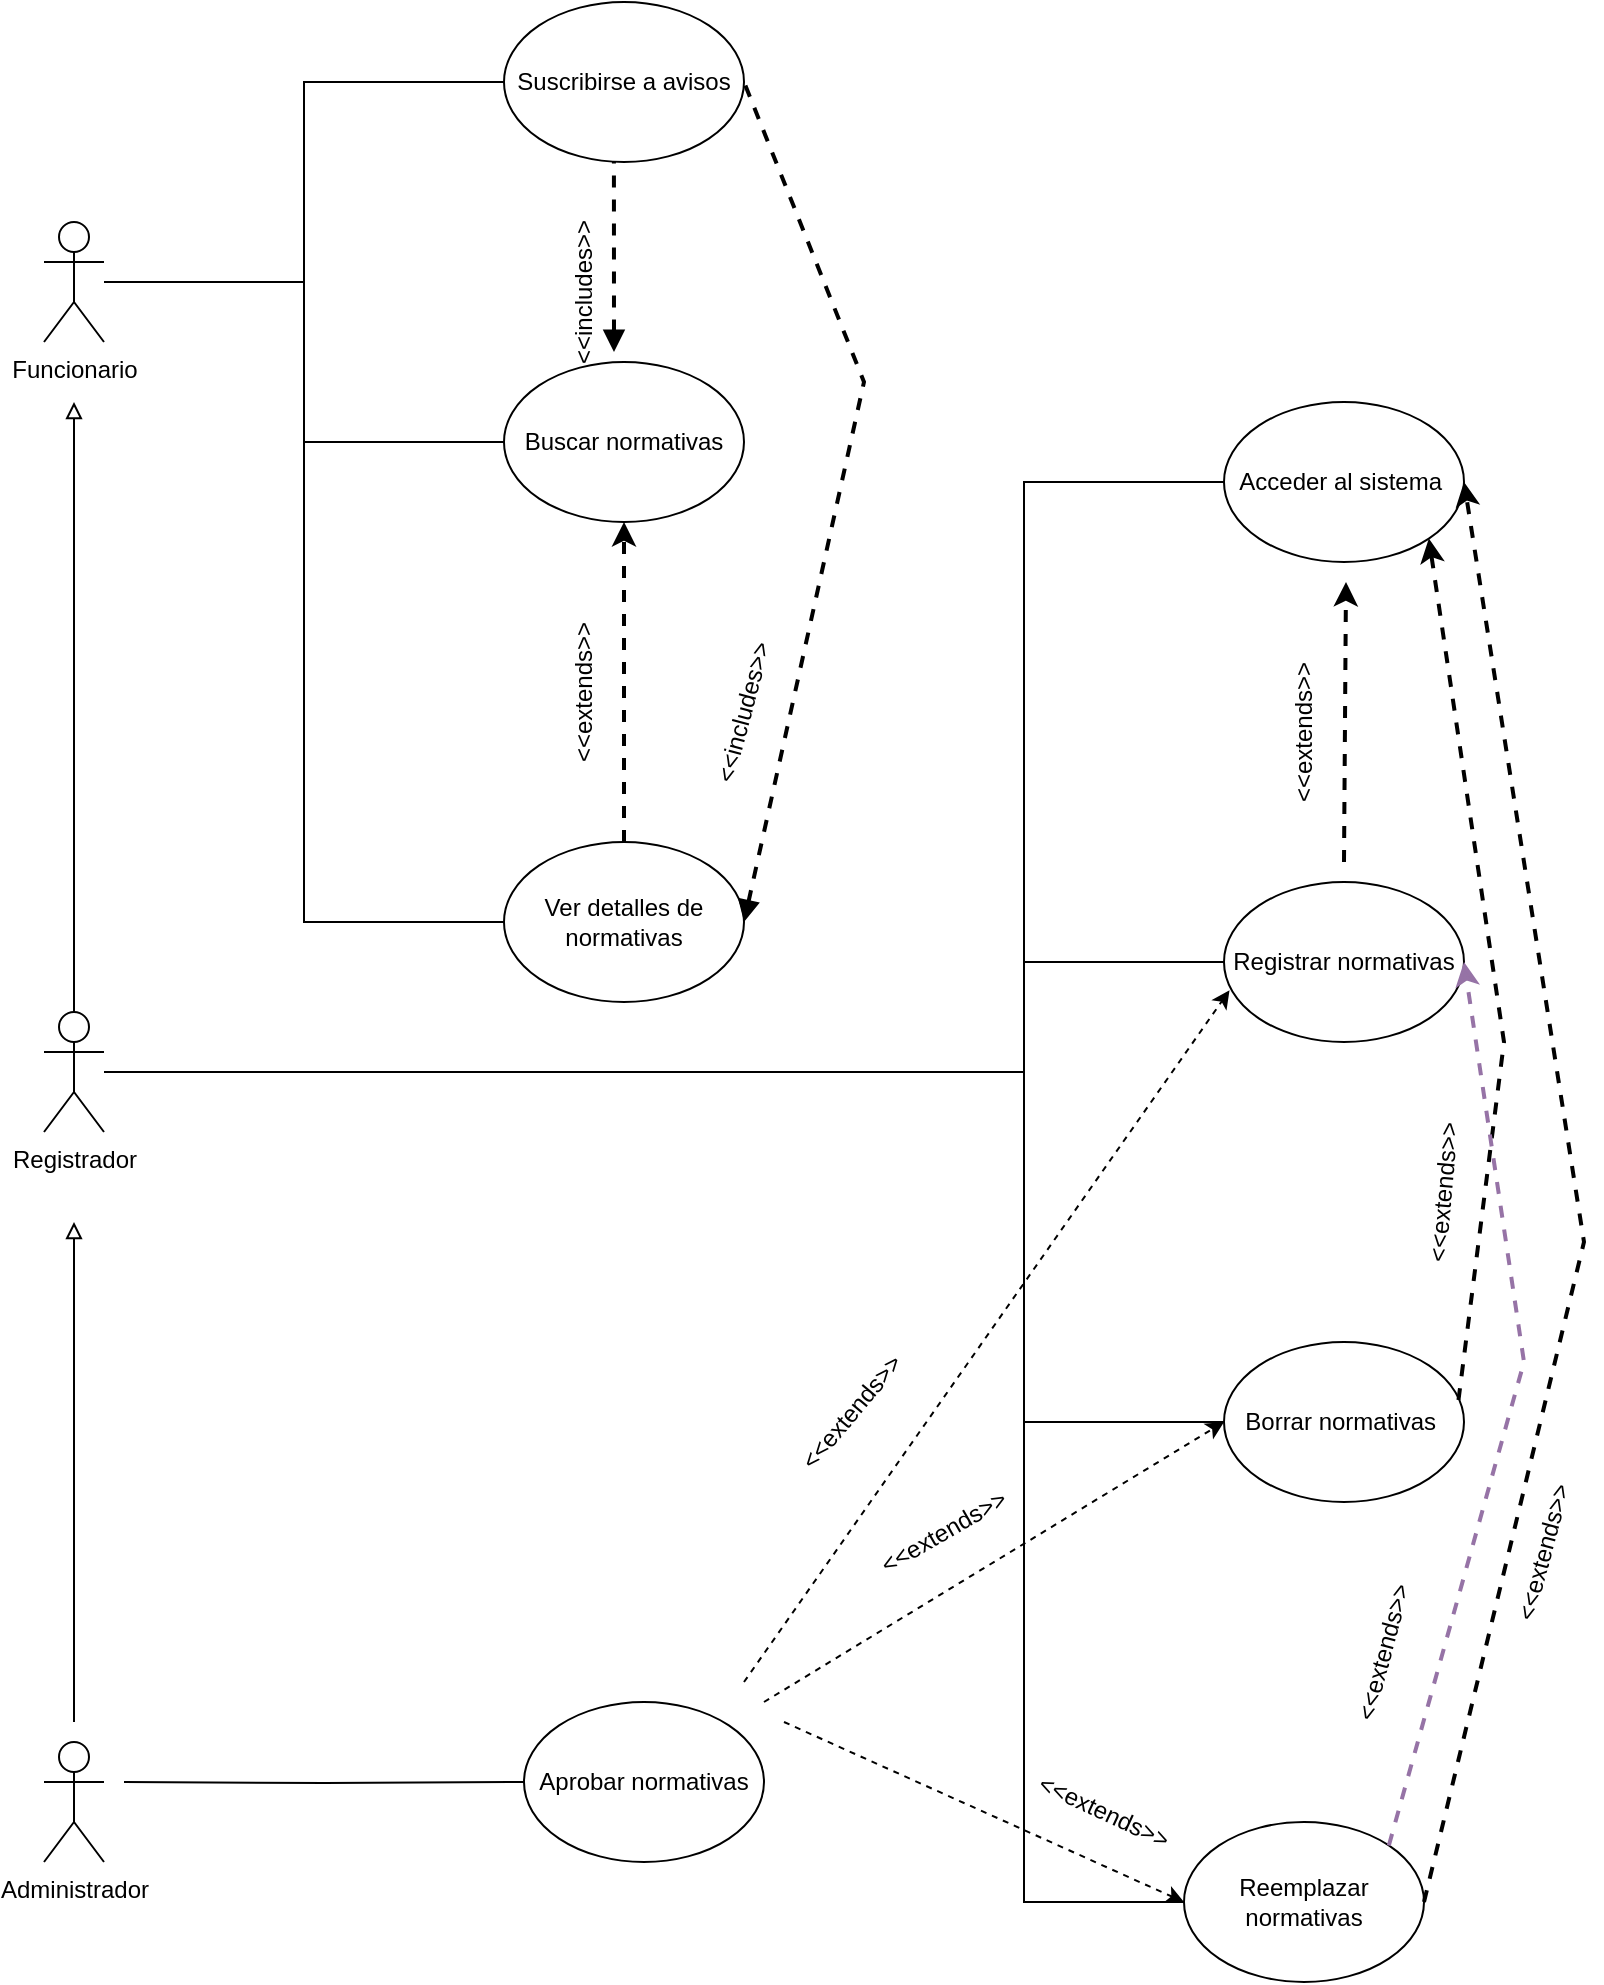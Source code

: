 <mxfile version="21.1.2" type="device">
  <diagram name="Página-1" id="UJ628VPbTN7eZQx_fbe-">
    <mxGraphModel dx="1219" dy="722" grid="1" gridSize="10" guides="1" tooltips="1" connect="1" arrows="1" fold="1" page="1" pageScale="1" pageWidth="827" pageHeight="1169" math="0" shadow="0">
      <root>
        <mxCell id="0" />
        <mxCell id="1" parent="0" />
        <mxCell id="f3744IkhgrVWTFDbGfGY-10" style="edgeStyle=orthogonalEdgeStyle;rounded=0;orthogonalLoop=1;jettySize=auto;html=1;endArrow=block;endFill=0;" parent="1" edge="1">
          <mxGeometry relative="1" as="geometry">
            <mxPoint x="55" y="630" as="targetPoint" />
            <mxPoint x="55" y="880" as="sourcePoint" />
          </mxGeometry>
        </mxCell>
        <mxCell id="f3744IkhgrVWTFDbGfGY-26" style="edgeStyle=orthogonalEdgeStyle;rounded=0;orthogonalLoop=1;jettySize=auto;html=1;entryX=0;entryY=0.5;entryDx=0;entryDy=0;endArrow=none;endFill=0;" parent="1" target="f3744IkhgrVWTFDbGfGY-25" edge="1">
          <mxGeometry relative="1" as="geometry">
            <mxPoint x="80" y="910" as="sourcePoint" />
          </mxGeometry>
        </mxCell>
        <mxCell id="f3744IkhgrVWTFDbGfGY-1" value="Funcionario" style="shape=umlActor;verticalLabelPosition=bottom;verticalAlign=top;html=1;outlineConnect=0;" parent="1" vertex="1">
          <mxGeometry x="40" y="130" width="30" height="60" as="geometry" />
        </mxCell>
        <mxCell id="f3744IkhgrVWTFDbGfGY-9" style="edgeStyle=orthogonalEdgeStyle;rounded=0;orthogonalLoop=1;jettySize=auto;html=1;endArrow=block;endFill=0;" parent="1" source="f3744IkhgrVWTFDbGfGY-2" edge="1">
          <mxGeometry relative="1" as="geometry">
            <mxPoint x="55" y="220" as="targetPoint" />
          </mxGeometry>
        </mxCell>
        <mxCell id="f3744IkhgrVWTFDbGfGY-21" style="edgeStyle=orthogonalEdgeStyle;rounded=0;orthogonalLoop=1;jettySize=auto;html=1;entryX=0;entryY=0.5;entryDx=0;entryDy=0;endArrow=none;endFill=0;" parent="1" source="f3744IkhgrVWTFDbGfGY-2" target="f3744IkhgrVWTFDbGfGY-20" edge="1">
          <mxGeometry relative="1" as="geometry">
            <Array as="points">
              <mxPoint x="530" y="555" />
              <mxPoint x="530" y="970" />
            </Array>
          </mxGeometry>
        </mxCell>
        <mxCell id="f3744IkhgrVWTFDbGfGY-22" style="edgeStyle=orthogonalEdgeStyle;rounded=0;orthogonalLoop=1;jettySize=auto;html=1;entryX=0;entryY=0.5;entryDx=0;entryDy=0;endArrow=none;endFill=0;" parent="1" source="f3744IkhgrVWTFDbGfGY-2" target="f3744IkhgrVWTFDbGfGY-19" edge="1">
          <mxGeometry relative="1" as="geometry">
            <Array as="points">
              <mxPoint x="530" y="555" />
              <mxPoint x="530" y="730" />
            </Array>
          </mxGeometry>
        </mxCell>
        <mxCell id="f3744IkhgrVWTFDbGfGY-23" style="edgeStyle=orthogonalEdgeStyle;rounded=0;orthogonalLoop=1;jettySize=auto;html=1;entryX=0;entryY=0.5;entryDx=0;entryDy=0;endArrow=none;endFill=0;" parent="1" source="f3744IkhgrVWTFDbGfGY-2" target="f3744IkhgrVWTFDbGfGY-18" edge="1">
          <mxGeometry relative="1" as="geometry">
            <Array as="points">
              <mxPoint x="530" y="555" />
              <mxPoint x="530" y="500" />
            </Array>
          </mxGeometry>
        </mxCell>
        <mxCell id="f3744IkhgrVWTFDbGfGY-24" style="edgeStyle=orthogonalEdgeStyle;rounded=0;orthogonalLoop=1;jettySize=auto;html=1;entryX=0;entryY=0.5;entryDx=0;entryDy=0;endArrow=none;endFill=0;" parent="1" source="f3744IkhgrVWTFDbGfGY-2" target="f3744IkhgrVWTFDbGfGY-17" edge="1">
          <mxGeometry relative="1" as="geometry">
            <Array as="points">
              <mxPoint x="530" y="555" />
              <mxPoint x="530" y="260" />
            </Array>
          </mxGeometry>
        </mxCell>
        <mxCell id="f3744IkhgrVWTFDbGfGY-2" value="Registrador" style="shape=umlActor;verticalLabelPosition=bottom;verticalAlign=top;html=1;outlineConnect=0;" parent="1" vertex="1">
          <mxGeometry x="40" y="525" width="30" height="60" as="geometry" />
        </mxCell>
        <mxCell id="f3744IkhgrVWTFDbGfGY-14" style="edgeStyle=orthogonalEdgeStyle;rounded=0;orthogonalLoop=1;jettySize=auto;html=1;entryX=0;entryY=0.5;entryDx=0;entryDy=0;endArrow=none;endFill=0;" parent="1" source="f3744IkhgrVWTFDbGfGY-1" target="f3744IkhgrVWTFDbGfGY-13" edge="1">
          <mxGeometry relative="1" as="geometry">
            <mxPoint x="90" y="160" as="sourcePoint" />
          </mxGeometry>
        </mxCell>
        <mxCell id="f3744IkhgrVWTFDbGfGY-15" style="edgeStyle=orthogonalEdgeStyle;rounded=0;orthogonalLoop=1;jettySize=auto;html=1;entryX=0;entryY=0.5;entryDx=0;entryDy=0;endArrow=none;endFill=0;" parent="1" source="f3744IkhgrVWTFDbGfGY-1" target="f3744IkhgrVWTFDbGfGY-12" edge="1">
          <mxGeometry relative="1" as="geometry">
            <mxPoint x="90" y="140" as="sourcePoint" />
          </mxGeometry>
        </mxCell>
        <mxCell id="f3744IkhgrVWTFDbGfGY-16" style="edgeStyle=orthogonalEdgeStyle;rounded=0;orthogonalLoop=1;jettySize=auto;html=1;entryX=0;entryY=0.5;entryDx=0;entryDy=0;endArrow=none;endFill=0;" parent="1" source="f3744IkhgrVWTFDbGfGY-1" target="f3744IkhgrVWTFDbGfGY-11" edge="1">
          <mxGeometry relative="1" as="geometry">
            <mxPoint x="80" y="170" as="sourcePoint" />
          </mxGeometry>
        </mxCell>
        <mxCell id="f3744IkhgrVWTFDbGfGY-3" value="Administrador" style="shape=umlActor;verticalLabelPosition=bottom;verticalAlign=top;html=1;outlineConnect=0;" parent="1" vertex="1">
          <mxGeometry x="40" y="890" width="30" height="60" as="geometry" />
        </mxCell>
        <mxCell id="f3744IkhgrVWTFDbGfGY-11" value="Suscribirse a avisos" style="ellipse;whiteSpace=wrap;html=1;" parent="1" vertex="1">
          <mxGeometry x="270" y="20" width="120" height="80" as="geometry" />
        </mxCell>
        <mxCell id="f3744IkhgrVWTFDbGfGY-12" value="Buscar normativas" style="ellipse;whiteSpace=wrap;html=1;" parent="1" vertex="1">
          <mxGeometry x="270" y="200" width="120" height="80" as="geometry" />
        </mxCell>
        <mxCell id="f3744IkhgrVWTFDbGfGY-13" value="Ver detalles de normativas" style="ellipse;whiteSpace=wrap;html=1;" parent="1" vertex="1">
          <mxGeometry x="270" y="440" width="120" height="80" as="geometry" />
        </mxCell>
        <mxCell id="f3744IkhgrVWTFDbGfGY-17" value="Acceder al sistema&amp;nbsp;" style="ellipse;whiteSpace=wrap;html=1;" parent="1" vertex="1">
          <mxGeometry x="630" y="220" width="120" height="80" as="geometry" />
        </mxCell>
        <mxCell id="f3744IkhgrVWTFDbGfGY-18" value="Registrar normativas" style="ellipse;whiteSpace=wrap;html=1;" parent="1" vertex="1">
          <mxGeometry x="630" y="460" width="120" height="80" as="geometry" />
        </mxCell>
        <mxCell id="f3744IkhgrVWTFDbGfGY-19" value="Borrar normativas&amp;nbsp;" style="ellipse;whiteSpace=wrap;html=1;" parent="1" vertex="1">
          <mxGeometry x="630" y="690" width="120" height="80" as="geometry" />
        </mxCell>
        <mxCell id="f3744IkhgrVWTFDbGfGY-20" value="Reemplazar normativas" style="ellipse;whiteSpace=wrap;html=1;" parent="1" vertex="1">
          <mxGeometry x="610" y="930" width="120" height="80" as="geometry" />
        </mxCell>
        <mxCell id="f3744IkhgrVWTFDbGfGY-25" value="Aprobar normativas" style="ellipse;whiteSpace=wrap;html=1;" parent="1" vertex="1">
          <mxGeometry x="280" y="870" width="120" height="80" as="geometry" />
        </mxCell>
        <mxCell id="UzdnQQtIJjaf5-kMxo9j-1" value="" style="endArrow=classic;dashed=1;html=1;strokeWidth=2;rounded=0;entryX=0.5;entryY=1;entryDx=0;entryDy=0;exitX=0.5;exitY=0;exitDx=0;exitDy=0;endFill=1;startArrow=none;startFill=0;" parent="1" source="f3744IkhgrVWTFDbGfGY-13" target="f3744IkhgrVWTFDbGfGY-12" edge="1">
          <mxGeometry width="50" height="50" relative="1" as="geometry">
            <mxPoint x="340" y="330" as="sourcePoint" />
            <mxPoint x="620" y="150" as="targetPoint" />
          </mxGeometry>
        </mxCell>
        <mxCell id="UzdnQQtIJjaf5-kMxo9j-2" value="&amp;lt;&amp;lt;extends&amp;gt;&amp;gt;" style="text;html=1;strokeColor=none;fillColor=none;align=center;verticalAlign=middle;whiteSpace=wrap;rounded=0;rotation=-90;" parent="1" vertex="1">
          <mxGeometry x="280" y="350" width="60" height="30" as="geometry" />
        </mxCell>
        <mxCell id="UzdnQQtIJjaf5-kMxo9j-3" value="" style="endArrow=classic;dashed=1;html=1;strokeWidth=2;rounded=0;entryX=0.5;entryY=1;entryDx=0;entryDy=0;exitX=0.5;exitY=0;exitDx=0;exitDy=0;endFill=1;startArrow=none;startFill=0;" parent="1" edge="1">
          <mxGeometry width="50" height="50" relative="1" as="geometry">
            <mxPoint x="690" y="450" as="sourcePoint" />
            <mxPoint x="691" y="310" as="targetPoint" />
          </mxGeometry>
        </mxCell>
        <mxCell id="UzdnQQtIJjaf5-kMxo9j-4" value="&amp;lt;&amp;lt;extends&amp;gt;&amp;gt;" style="text;html=1;strokeColor=none;fillColor=none;align=center;verticalAlign=middle;whiteSpace=wrap;rounded=0;rotation=-90;" parent="1" vertex="1">
          <mxGeometry x="640" y="370" width="60" height="30" as="geometry" />
        </mxCell>
        <mxCell id="UzdnQQtIJjaf5-kMxo9j-5" value="" style="endArrow=classic;dashed=1;html=1;strokeWidth=2;rounded=0;entryX=1;entryY=1;entryDx=0;entryDy=0;exitX=0.977;exitY=0.363;exitDx=0;exitDy=0;endFill=1;startArrow=none;startFill=0;exitPerimeter=0;" parent="1" source="f3744IkhgrVWTFDbGfGY-19" target="f3744IkhgrVWTFDbGfGY-17" edge="1">
          <mxGeometry width="50" height="50" relative="1" as="geometry">
            <mxPoint x="690" y="680" as="sourcePoint" />
            <mxPoint x="691" y="540" as="targetPoint" />
            <Array as="points">
              <mxPoint x="770" y="540" />
            </Array>
          </mxGeometry>
        </mxCell>
        <mxCell id="UzdnQQtIJjaf5-kMxo9j-6" value="&amp;lt;&amp;lt;extends&amp;gt;&amp;gt;" style="text;html=1;strokeColor=none;fillColor=none;align=center;verticalAlign=middle;whiteSpace=wrap;rounded=0;rotation=-85;" parent="1" vertex="1">
          <mxGeometry x="710" y="600" width="60" height="30" as="geometry" />
        </mxCell>
        <mxCell id="UzdnQQtIJjaf5-kMxo9j-7" value="" style="endArrow=classic;dashed=1;html=1;strokeWidth=2;rounded=0;entryX=1;entryY=0.5;entryDx=0;entryDy=0;exitX=1;exitY=0.5;exitDx=0;exitDy=0;endFill=1;startArrow=none;startFill=0;" parent="1" source="f3744IkhgrVWTFDbGfGY-20" target="f3744IkhgrVWTFDbGfGY-17" edge="1">
          <mxGeometry width="50" height="50" relative="1" as="geometry">
            <mxPoint x="770" y="950" as="sourcePoint" />
            <mxPoint x="771" y="810" as="targetPoint" />
            <Array as="points">
              <mxPoint x="810" y="640" />
            </Array>
          </mxGeometry>
        </mxCell>
        <mxCell id="UzdnQQtIJjaf5-kMxo9j-8" value="&amp;lt;&amp;lt;extends&amp;gt;&amp;gt;" style="text;html=1;strokeColor=none;fillColor=none;align=center;verticalAlign=middle;whiteSpace=wrap;rounded=0;rotation=-75;" parent="1" vertex="1">
          <mxGeometry x="760" y="780" width="60" height="30" as="geometry" />
        </mxCell>
        <mxCell id="UzdnQQtIJjaf5-kMxo9j-10" value="" style="endArrow=classic;dashed=1;html=1;strokeWidth=2;rounded=0;entryX=1;entryY=0.5;entryDx=0;entryDy=0;exitX=1;exitY=0;exitDx=0;exitDy=0;endFill=1;startArrow=none;startFill=0;fillColor=#e1d5e7;strokeColor=#9673a6;" parent="1" source="f3744IkhgrVWTFDbGfGY-20" target="f3744IkhgrVWTFDbGfGY-18" edge="1">
          <mxGeometry width="50" height="50" relative="1" as="geometry">
            <mxPoint x="670" y="920" as="sourcePoint" />
            <mxPoint x="671" y="780" as="targetPoint" />
            <Array as="points">
              <mxPoint x="780" y="700" />
            </Array>
          </mxGeometry>
        </mxCell>
        <mxCell id="UzdnQQtIJjaf5-kMxo9j-11" value="&amp;lt;&amp;lt;extends&amp;gt;&amp;gt;" style="text;html=1;strokeColor=none;fillColor=none;align=center;verticalAlign=middle;whiteSpace=wrap;rounded=0;rotation=-75;" parent="1" vertex="1">
          <mxGeometry x="680" y="830" width="60" height="30" as="geometry" />
        </mxCell>
        <mxCell id="UzdnQQtIJjaf5-kMxo9j-12" value="" style="endArrow=none;dashed=1;html=1;strokeWidth=2;rounded=0;entryX=1;entryY=0.5;entryDx=0;entryDy=0;exitX=1;exitY=0.5;exitDx=0;exitDy=0;endFill=0;startArrow=block;startFill=1;" parent="1" source="f3744IkhgrVWTFDbGfGY-13" target="f3744IkhgrVWTFDbGfGY-11" edge="1">
          <mxGeometry width="50" height="50" relative="1" as="geometry">
            <mxPoint x="434" y="190" as="sourcePoint" />
            <mxPoint x="435" y="50" as="targetPoint" />
            <Array as="points">
              <mxPoint x="450" y="210" />
            </Array>
          </mxGeometry>
        </mxCell>
        <mxCell id="UzdnQQtIJjaf5-kMxo9j-13" value="&amp;lt;&amp;lt;includes&amp;gt;&amp;gt;" style="text;html=1;strokeColor=none;fillColor=none;align=center;verticalAlign=middle;whiteSpace=wrap;rounded=0;rotation=-75;" parent="1" vertex="1">
          <mxGeometry x="360" y="360" width="60" height="30" as="geometry" />
        </mxCell>
        <mxCell id="UzdnQQtIJjaf5-kMxo9j-14" value="" style="endArrow=none;dashed=1;html=1;strokeWidth=2;rounded=0;exitX=0;exitY=1;exitDx=0;exitDy=0;endFill=0;startArrow=block;startFill=1;entryX=0.458;entryY=1;entryDx=0;entryDy=0;entryPerimeter=0;" parent="1" source="UzdnQQtIJjaf5-kMxo9j-15" target="f3744IkhgrVWTFDbGfGY-11" edge="1">
          <mxGeometry width="50" height="50" relative="1" as="geometry">
            <mxPoint x="330" y="230" as="sourcePoint" />
            <mxPoint x="320" y="100" as="targetPoint" />
          </mxGeometry>
        </mxCell>
        <mxCell id="UzdnQQtIJjaf5-kMxo9j-15" value="&amp;lt;&amp;lt;includes&amp;gt;&amp;gt;" style="text;html=1;strokeColor=none;fillColor=none;align=center;verticalAlign=middle;whiteSpace=wrap;rounded=0;rotation=-90;" parent="1" vertex="1">
          <mxGeometry x="280" y="150" width="60" height="30" as="geometry" />
        </mxCell>
        <mxCell id="UzdnQQtIJjaf5-kMxo9j-16" value="" style="endArrow=classic;dashed=1;html=1;rounded=0;endFill=1;startArrow=none;startFill=0;entryX=0.023;entryY=0.677;entryDx=0;entryDy=0;entryPerimeter=0;" parent="1" target="f3744IkhgrVWTFDbGfGY-18" edge="1">
          <mxGeometry width="50" height="50" relative="1" as="geometry">
            <mxPoint x="390" y="860" as="sourcePoint" />
            <mxPoint x="620" y="530" as="targetPoint" />
          </mxGeometry>
        </mxCell>
        <mxCell id="UzdnQQtIJjaf5-kMxo9j-17" value="" style="endArrow=classic;dashed=1;html=1;rounded=0;endFill=1;startArrow=none;startFill=0;entryX=0;entryY=0.5;entryDx=0;entryDy=0;" parent="1" target="f3744IkhgrVWTFDbGfGY-19" edge="1">
          <mxGeometry width="50" height="50" relative="1" as="geometry">
            <mxPoint x="400" y="870" as="sourcePoint" />
            <mxPoint x="630" y="540" as="targetPoint" />
          </mxGeometry>
        </mxCell>
        <mxCell id="UzdnQQtIJjaf5-kMxo9j-18" value="" style="endArrow=classic;dashed=1;html=1;rounded=0;endFill=1;startArrow=none;startFill=0;entryX=0;entryY=0.5;entryDx=0;entryDy=0;" parent="1" target="f3744IkhgrVWTFDbGfGY-20" edge="1">
          <mxGeometry width="50" height="50" relative="1" as="geometry">
            <mxPoint x="410" y="880" as="sourcePoint" />
            <mxPoint x="640" y="550" as="targetPoint" />
          </mxGeometry>
        </mxCell>
        <mxCell id="UzdnQQtIJjaf5-kMxo9j-19" value="&amp;lt;&amp;lt;extends&amp;gt;&amp;gt;" style="text;html=1;strokeColor=none;fillColor=none;align=center;verticalAlign=middle;whiteSpace=wrap;rounded=0;rotation=-50;" parent="1" vertex="1">
          <mxGeometry x="414" y="710" width="60" height="30" as="geometry" />
        </mxCell>
        <mxCell id="UzdnQQtIJjaf5-kMxo9j-20" value="&amp;lt;&amp;lt;extends&amp;gt;&amp;gt;" style="text;html=1;strokeColor=none;fillColor=none;align=center;verticalAlign=middle;whiteSpace=wrap;rounded=0;rotation=25;" parent="1" vertex="1">
          <mxGeometry x="540" y="910" width="60" height="30" as="geometry" />
        </mxCell>
        <mxCell id="UzdnQQtIJjaf5-kMxo9j-21" value="&amp;lt;&amp;lt;extends&amp;gt;&amp;gt;" style="text;html=1;strokeColor=none;fillColor=none;align=center;verticalAlign=middle;whiteSpace=wrap;rounded=0;rotation=-30;" parent="1" vertex="1">
          <mxGeometry x="460" y="770" width="60" height="30" as="geometry" />
        </mxCell>
      </root>
    </mxGraphModel>
  </diagram>
</mxfile>
